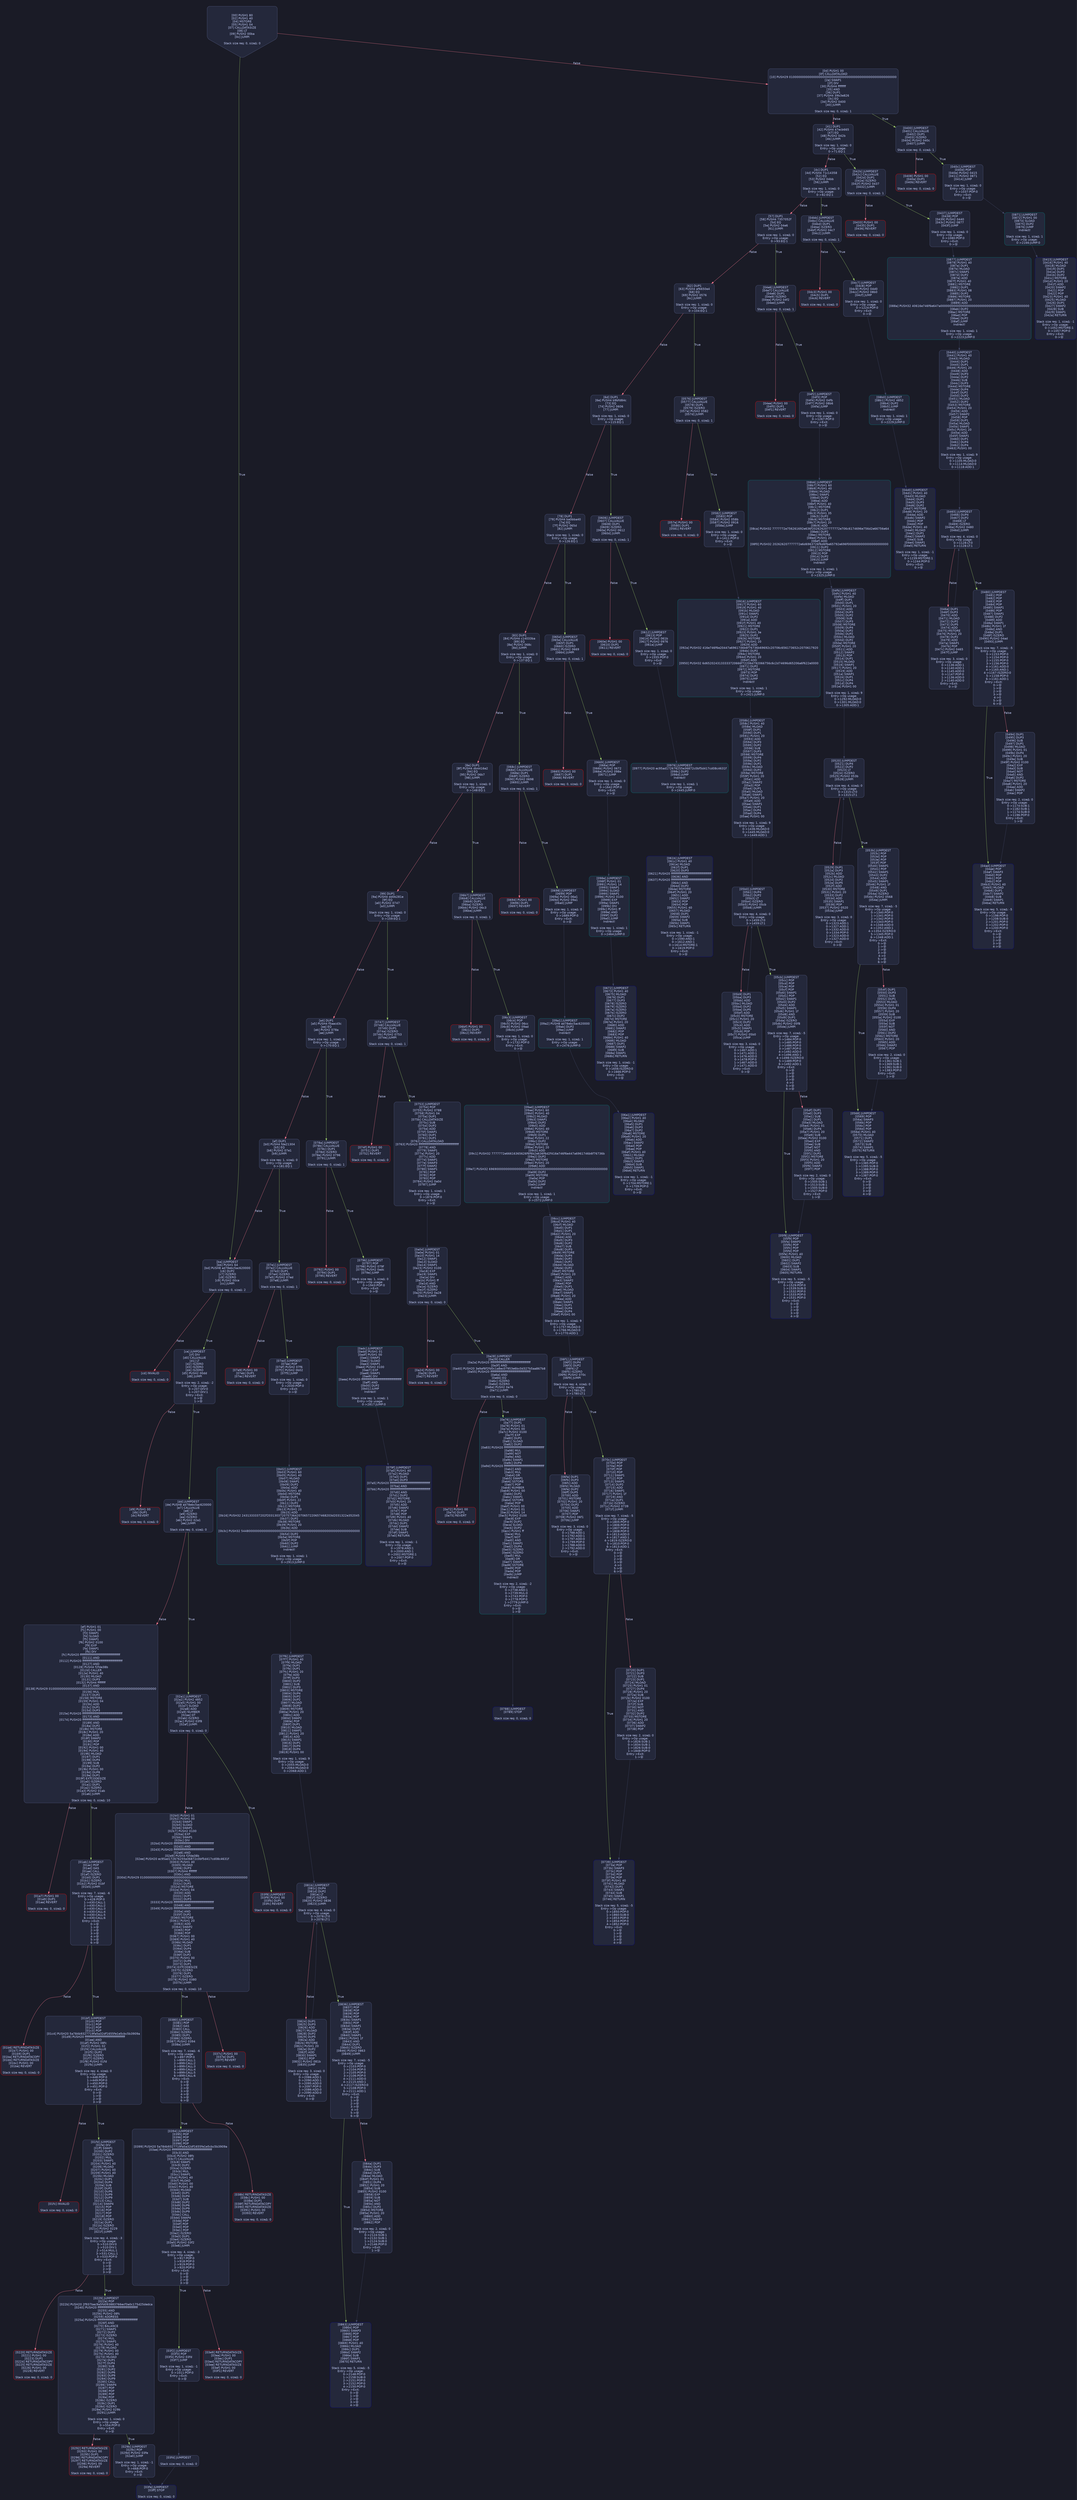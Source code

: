 digraph G {
    node [shape=box, style="filled, rounded", color="#565f89", fontcolor="#c0caf5", fontname="Helvetica", fillcolor="#24283b"];
    edge [color="#414868", fontcolor="#c0caf5", fontname="Helvetica"];
    bgcolor="#1a1b26";
    0 [ label = "[00] PUSH1 80
[02] PUSH1 40
[04] MSTORE
[05] PUSH1 04
[07] CALLDATASIZE
[08] LT
[09] PUSH2 00ba
[0c] JUMPI

Stack size req: 0, sizeΔ: 0
" shape = invhouse]
    1 [ label = "[0d] PUSH1 00
[0f] CALLDATALOAD
[10] PUSH29 0100000000000000000000000000000000000000000000000000000000
[2e] SWAP1
[2f] DIV
[30] PUSH4 ffffffff
[35] AND
[36] DUP1
[37] PUSH4 39b3e826
[3c] EQ
[3d] PUSH2 0400
[40] JUMPI

Stack size req: 0, sizeΔ: 1
"]
    2 [ label = "[41] DUP1
[42] PUSH4 47ecb665
[47] EQ
[48] PUSH2 042b
[4b] JUMPI

Stack size req: 1, sizeΔ: 0
Entry->Op usage:
	0->71:EQ:1
"]
    3 [ label = "[4c] DUP1
[4d] PUSH4 71c14358
[52] EQ
[53] PUSH2 04bb
[56] JUMPI

Stack size req: 1, sizeΔ: 0
Entry->Op usage:
	0->82:EQ:1
"]
    4 [ label = "[57] DUP1
[58] PUSH4 7357052f
[5d] EQ
[5e] PUSH2 04e6
[61] JUMPI

Stack size req: 1, sizeΔ: 0
Entry->Op usage:
	0->93:EQ:1
"]
    5 [ label = "[62] DUP1
[63] PUSH4 af6650e4
[68] EQ
[69] PUSH2 0576
[6c] JUMPI

Stack size req: 1, sizeΔ: 0
Entry->Op usage:
	0->104:EQ:1
"]
    6 [ label = "[6d] DUP1
[6e] PUSH4 b9bfd84c
[73] EQ
[74] PUSH2 0606
[77] JUMPI

Stack size req: 1, sizeΔ: 0
Entry->Op usage:
	0->115:EQ:1
"]
    7 [ label = "[78] DUP1
[79] PUSH4 ba0bba40
[7e] EQ
[7f] PUSH2 065d
[82] JUMPI

Stack size req: 1, sizeΔ: 0
Entry->Op usage:
	0->126:EQ:1
"]
    8 [ label = "[83] DUP1
[84] PUSH4 c14033ba
[89] EQ
[8a] PUSH2 068c
[8d] JUMPI

Stack size req: 1, sizeΔ: 0
Entry->Op usage:
	0->137:EQ:1
"]
    9 [ label = "[8e] DUP1
[8f] PUSH4 db4416e2
[94] EQ
[95] PUSH2 06b7
[98] JUMPI

Stack size req: 1, sizeΔ: 0
Entry->Op usage:
	0->148:EQ:1
"]
    10 [ label = "[99] DUP1
[9a] PUSH4 dd0b281e
[9f] EQ
[a0] PUSH2 0747
[a3] JUMPI

Stack size req: 1, sizeΔ: 0
Entry->Op usage:
	0->159:EQ:1
"]
    11 [ label = "[a4] DUP1
[a5] PUSH4 f5aacd3c
[aa] EQ
[ab] PUSH2 078a
[ae] JUMPI

Stack size req: 1, sizeΔ: 0
Entry->Op usage:
	0->170:EQ:1
"]
    12 [ label = "[af] DUP1
[b0] PUSH4 fde21304
[b5] EQ
[b6] PUSH2 07e1
[b9] JUMPI

Stack size req: 1, sizeΔ: 0
Entry->Op usage:
	0->181:EQ:1
"]
    13 [ label = "[ba] JUMPDEST
[bb] PUSH1 64
[bd] PUSH8 ad78ebc5ac620000
[c6] DUP2
[c7] ISZERO
[c8] ISZERO
[c9] PUSH2 00ce
[cc] JUMPI

Stack size req: 0, sizeΔ: 2
"]
    14 [ label = "[cd] INVALID

Stack size req: 0, sizeΔ: 0
" color = "red"]
    15 [ label = "[ce] JUMPDEST
[cf] DIV
[d0] CALLVALUE
[d1] LT
[d2] ISZERO
[d3] ISZERO
[d4] ISZERO
[d5] PUSH2 00dd
[d8] JUMPI

Stack size req: 2, sizeΔ: -2
Entry->Op usage:
	0->207:DIV:0
	1->207:DIV:1
Entry->Exit:
	0->😵
	1->😵
"]
    16 [ label = "[d9] PUSH1 00
[db] DUP1
[dc] REVERT

Stack size req: 0, sizeΔ: 0
" color = "red"]
    17 [ label = "[dd] JUMPDEST
[de] PUSH8 ad78ebc5ac620000
[e7] CALLVALUE
[e8] LT
[e9] ISZERO
[ea] ISZERO
[eb] PUSH2 02a1
[ee] JUMPI

Stack size req: 0, sizeΔ: 0
"]
    18 [ label = "[ef] PUSH1 01
[f1] PUSH1 00
[f3] SWAP1
[f4] SLOAD
[f5] SWAP1
[f6] PUSH2 0100
[f9] EXP
[fa] SWAP1
[fb] DIV
[fc] PUSH20 ffffffffffffffffffffffffffffffffffffffff
[0111] AND
[0112] PUSH20 ffffffffffffffffffffffffffffffffffffffff
[0127] AND
[0128] PUSH4 f2fde38b
[012d] CALLER
[012e] PUSH1 40
[0130] MLOAD
[0131] DUP3
[0132] PUSH4 ffffffff
[0137] AND
[0138] PUSH29 0100000000000000000000000000000000000000000000000000000000
[0156] MUL
[0157] DUP2
[0158] MSTORE
[0159] PUSH1 04
[015b] ADD
[015c] DUP1
[015d] DUP3
[015e] PUSH20 ffffffffffffffffffffffffffffffffffffffff
[0173] AND
[0174] PUSH20 ffffffffffffffffffffffffffffffffffffffff
[0189] AND
[018a] DUP2
[018b] MSTORE
[018c] PUSH1 20
[018e] ADD
[018f] SWAP2
[0190] POP
[0191] POP
[0192] PUSH1 00
[0194] PUSH1 40
[0196] MLOAD
[0197] DUP1
[0198] DUP4
[0199] SUB
[019a] DUP2
[019b] PUSH1 00
[019d] DUP8
[019e] DUP1
[019f] EXTCODESIZE
[01a0] ISZERO
[01a1] DUP1
[01a2] ISZERO
[01a3] PUSH2 01ab
[01a6] JUMPI

Stack size req: 0, sizeΔ: 10
"]
    19 [ label = "[01a7] PUSH1 00
[01a9] DUP1
[01aa] REVERT

Stack size req: 0, sizeΔ: 0
" color = "red"]
    20 [ label = "[01ab] JUMPDEST
[01ac] POP
[01ad] GAS
[01ae] CALL
[01af] ISZERO
[01b0] DUP1
[01b1] ISZERO
[01b2] PUSH2 01bf
[01b5] JUMPI

Stack size req: 7, sizeΔ: -6
Entry->Op usage:
	0->428:POP:0
	1->430:CALL:1
	2->430:CALL:2
	3->430:CALL:3
	4->430:CALL:4
	5->430:CALL:5
	6->430:CALL:6
Entry->Exit:
	0->😵
	1->😵
	2->😵
	3->😵
	4->😵
	5->😵
	6->😵
"]
    21 [ label = "[01b6] RETURNDATASIZE
[01b7] PUSH1 00
[01b9] DUP1
[01ba] RETURNDATACOPY
[01bb] RETURNDATASIZE
[01bc] PUSH1 00
[01be] REVERT

Stack size req: 0, sizeΔ: 0
" color = "red"]
    22 [ label = "[01bf] JUMPDEST
[01c0] POP
[01c1] POP
[01c2] POP
[01c3] POP
[01c4] PUSH20 5a784b9327719fa5a32df1655fe1e5cbc5b3909a
[01d9] PUSH20 ffffffffffffffffffffffffffffffffffffffff
[01ee] AND
[01ef] PUSH2 08fc
[01f2] PUSH1 02
[01f4] CALLVALUE
[01f5] DUP2
[01f6] ISZERO
[01f7] ISZERO
[01f8] PUSH2 01fd
[01fb] JUMPI

Stack size req: 4, sizeΔ: 0
Entry->Op usage:
	0->448:POP:0
	1->449:POP:0
	2->450:POP:0
	3->451:POP:0
Entry->Exit:
	0->😵
	1->😵
	2->😵
	3->😵
"]
    23 [ label = "[01fc] INVALID

Stack size req: 0, sizeΔ: 0
" color = "red"]
    24 [ label = "[01fd] JUMPDEST
[01fe] DIV
[01ff] SWAP1
[0200] DUP2
[0201] ISZERO
[0202] MUL
[0203] SWAP1
[0204] PUSH1 40
[0206] MLOAD
[0207] PUSH1 00
[0209] PUSH1 40
[020b] MLOAD
[020c] DUP1
[020d] DUP4
[020e] SUB
[020f] DUP2
[0210] DUP6
[0211] DUP9
[0212] DUP9
[0213] CALL
[0214] SWAP4
[0215] POP
[0216] POP
[0217] POP
[0218] POP
[0219] ISZERO
[021a] DUP1
[021b] ISZERO
[021c] PUSH2 0229
[021f] JUMPI

Stack size req: 4, sizeΔ: -3
Entry->Op usage:
	0->510:DIV:0
	1->510:DIV:1
	2->514:MUL:1
	3->531:CALL:1
	3->533:POP:0
Entry->Exit:
	0->😵
	1->😵
	2->😵
	3->😵
"]
    25 [ label = "[0220] RETURNDATASIZE
[0221] PUSH1 00
[0223] DUP1
[0224] RETURNDATACOPY
[0225] RETURNDATASIZE
[0226] PUSH1 00
[0228] REVERT

Stack size req: 0, sizeΔ: 0
" color = "red"]
    26 [ label = "[0229] JUMPDEST
[022a] POP
[022b] PUSH20 2f937bec9a5fd093883766ecf3a0c175d25dedca
[0240] PUSH20 ffffffffffffffffffffffffffffffffffffffff
[0255] AND
[0256] PUSH2 08fc
[0259] ADDRESS
[025a] PUSH20 ffffffffffffffffffffffffffffffffffffffff
[026f] AND
[0270] BALANCE
[0271] SWAP1
[0272] DUP2
[0273] ISZERO
[0274] MUL
[0275] SWAP1
[0276] PUSH1 40
[0278] MLOAD
[0279] PUSH1 00
[027b] PUSH1 40
[027d] MLOAD
[027e] DUP1
[027f] DUP4
[0280] SUB
[0281] DUP2
[0282] DUP6
[0283] DUP9
[0284] DUP9
[0285] CALL
[0286] SWAP4
[0287] POP
[0288] POP
[0289] POP
[028a] POP
[028b] ISZERO
[028c] DUP1
[028d] ISZERO
[028e] PUSH2 029b
[0291] JUMPI

Stack size req: 1, sizeΔ: 0
Entry->Op usage:
	0->554:POP:0
Entry->Exit:
	0->😵
"]
    27 [ label = "[0292] RETURNDATASIZE
[0293] PUSH1 00
[0295] DUP1
[0296] RETURNDATACOPY
[0297] RETURNDATASIZE
[0298] PUSH1 00
[029a] REVERT

Stack size req: 0, sizeΔ: 0
" color = "red"]
    28 [ label = "[029b] JUMPDEST
[029c] POP
[029d] PUSH2 03fe
[02a0] JUMP

Stack size req: 1, sizeΔ: -1
Entry->Op usage:
	0->668:POP:0
Entry->Exit:
	0->😵
"]
    29 [ label = "[02a1] JUMPDEST
[02a2] PUSH2 4852
[02a5] PUSH1 00
[02a7] SLOAD
[02a8] ADD
[02a9] NUMBER
[02aa] GT
[02ab] ISZERO
[02ac] PUSH2 03f8
[02af] JUMPI

Stack size req: 0, sizeΔ: 0
"]
    30 [ label = "[02b0] PUSH1 01
[02b2] PUSH1 00
[02b4] SWAP1
[02b5] SLOAD
[02b6] SWAP1
[02b7] PUSH2 0100
[02ba] EXP
[02bb] SWAP1
[02bc] DIV
[02bd] PUSH20 ffffffffffffffffffffffffffffffffffffffff
[02d2] AND
[02d3] PUSH20 ffffffffffffffffffffffffffffffffffffffff
[02e8] AND
[02e9] PUSH4 f2fde38b
[02ee] PUSH20 ec95ad172676255e36872c0bf5d417cd08c4631f
[0303] PUSH1 40
[0305] MLOAD
[0306] DUP3
[0307] PUSH4 ffffffff
[030c] AND
[030d] PUSH29 0100000000000000000000000000000000000000000000000000000000
[032b] MUL
[032c] DUP2
[032d] MSTORE
[032e] PUSH1 04
[0330] ADD
[0331] DUP1
[0332] DUP3
[0333] PUSH20 ffffffffffffffffffffffffffffffffffffffff
[0348] AND
[0349] PUSH20 ffffffffffffffffffffffffffffffffffffffff
[035e] AND
[035f] DUP2
[0360] MSTORE
[0361] PUSH1 20
[0363] ADD
[0364] SWAP2
[0365] POP
[0366] POP
[0367] PUSH1 00
[0369] PUSH1 40
[036b] MLOAD
[036c] DUP1
[036d] DUP4
[036e] SUB
[036f] DUP2
[0370] PUSH1 00
[0372] DUP8
[0373] DUP1
[0374] EXTCODESIZE
[0375] ISZERO
[0376] DUP1
[0377] ISZERO
[0378] PUSH2 0380
[037b] JUMPI

Stack size req: 0, sizeΔ: 10
"]
    31 [ label = "[037c] PUSH1 00
[037e] DUP1
[037f] REVERT

Stack size req: 0, sizeΔ: 0
" color = "red"]
    32 [ label = "[0380] JUMPDEST
[0381] POP
[0382] GAS
[0383] CALL
[0384] ISZERO
[0385] DUP1
[0386] ISZERO
[0387] PUSH2 0394
[038a] JUMPI

Stack size req: 7, sizeΔ: -6
Entry->Op usage:
	0->897:POP:0
	1->899:CALL:1
	2->899:CALL:2
	3->899:CALL:3
	4->899:CALL:4
	5->899:CALL:5
	6->899:CALL:6
Entry->Exit:
	0->😵
	1->😵
	2->😵
	3->😵
	4->😵
	5->😵
	6->😵
"]
    33 [ label = "[038b] RETURNDATASIZE
[038c] PUSH1 00
[038e] DUP1
[038f] RETURNDATACOPY
[0390] RETURNDATASIZE
[0391] PUSH1 00
[0393] REVERT

Stack size req: 0, sizeΔ: 0
" color = "red"]
    34 [ label = "[0394] JUMPDEST
[0395] POP
[0396] POP
[0397] POP
[0398] POP
[0399] PUSH20 5a784b9327719fa5a32df1655fe1e5cbc5b3909a
[03ae] PUSH20 ffffffffffffffffffffffffffffffffffffffff
[03c3] AND
[03c4] PUSH2 08fc
[03c7] CALLVALUE
[03c8] SWAP1
[03c9] DUP2
[03ca] ISZERO
[03cb] MUL
[03cc] SWAP1
[03cd] PUSH1 40
[03cf] MLOAD
[03d0] PUSH1 00
[03d2] PUSH1 40
[03d4] MLOAD
[03d5] DUP1
[03d6] DUP4
[03d7] SUB
[03d8] DUP2
[03d9] DUP6
[03da] DUP9
[03db] DUP9
[03dc] CALL
[03dd] SWAP4
[03de] POP
[03df] POP
[03e0] POP
[03e1] POP
[03e2] ISZERO
[03e3] DUP1
[03e4] ISZERO
[03e5] PUSH2 03f2
[03e8] JUMPI

Stack size req: 4, sizeΔ: -3
Entry->Op usage:
	0->917:POP:0
	1->918:POP:0
	2->919:POP:0
	3->920:POP:0
Entry->Exit:
	0->😵
	1->😵
	2->😵
	3->😵
"]
    35 [ label = "[03e9] RETURNDATASIZE
[03ea] PUSH1 00
[03ec] DUP1
[03ed] RETURNDATACOPY
[03ee] RETURNDATASIZE
[03ef] PUSH1 00
[03f1] REVERT

Stack size req: 0, sizeΔ: 0
" color = "red"]
    36 [ label = "[03f2] JUMPDEST
[03f3] POP
[03f4] PUSH2 03fd
[03f7] JUMP

Stack size req: 1, sizeΔ: -1
Entry->Op usage:
	0->1011:POP:0
Entry->Exit:
	0->😵
"]
    37 [ label = "[03f8] JUMPDEST
[03f9] PUSH1 00
[03fb] DUP1
[03fc] REVERT

Stack size req: 0, sizeΔ: 0
" color = "red"]
    38 [ label = "[03fd] JUMPDEST

Stack size req: 0, sizeΔ: 0
"]
    39 [ label = "[03fe] JUMPDEST
[03ff] STOP

Stack size req: 0, sizeΔ: 0
" color = "darkblue"]
    40 [ label = "[0400] JUMPDEST
[0401] CALLVALUE
[0402] DUP1
[0403] ISZERO
[0404] PUSH2 040c
[0407] JUMPI

Stack size req: 0, sizeΔ: 1
"]
    41 [ label = "[0408] PUSH1 00
[040a] DUP1
[040b] REVERT

Stack size req: 0, sizeΔ: 0
" color = "red"]
    42 [ label = "[040c] JUMPDEST
[040d] POP
[040e] PUSH2 0415
[0411] PUSH2 0871
[0414] JUMP

Stack size req: 1, sizeΔ: 0
Entry->Op usage:
	0->1037:POP:0
Entry->Exit:
	0->😵
"]
    43 [ label = "[0415] JUMPDEST
[0416] PUSH1 40
[0418] MLOAD
[0419] DUP1
[041a] DUP3
[041b] DUP2
[041c] MSTORE
[041d] PUSH1 20
[041f] ADD
[0420] SWAP2
[0421] POP
[0422] POP
[0423] PUSH1 40
[0425] MLOAD
[0426] DUP1
[0427] SWAP2
[0428] SUB
[0429] SWAP1
[042a] RETURN

Stack size req: 1, sizeΔ: -1
Entry->Op usage:
	0->1052:MSTORE:1
	0->1057:POP:0
Entry->Exit:
	0->😵
" color = "darkblue"]
    44 [ label = "[042b] JUMPDEST
[042c] CALLVALUE
[042d] DUP1
[042e] ISZERO
[042f] PUSH2 0437
[0432] JUMPI

Stack size req: 0, sizeΔ: 1
"]
    45 [ label = "[0433] PUSH1 00
[0435] DUP1
[0436] REVERT

Stack size req: 0, sizeΔ: 0
" color = "red"]
    46 [ label = "[0437] JUMPDEST
[0438] POP
[0439] PUSH2 0440
[043c] PUSH2 0877
[043f] JUMP

Stack size req: 1, sizeΔ: 0
Entry->Op usage:
	0->1080:POP:0
Entry->Exit:
	0->😵
"]
    47 [ label = "[0440] JUMPDEST
[0441] PUSH1 40
[0443] MLOAD
[0444] DUP1
[0445] DUP1
[0446] PUSH1 20
[0448] ADD
[0449] DUP3
[044a] DUP2
[044b] SUB
[044c] DUP3
[044d] MSTORE
[044e] DUP4
[044f] DUP2
[0450] DUP2
[0451] MLOAD
[0452] DUP2
[0453] MSTORE
[0454] PUSH1 20
[0456] ADD
[0457] SWAP2
[0458] POP
[0459] DUP1
[045a] MLOAD
[045b] SWAP1
[045c] PUSH1 20
[045e] ADD
[045f] SWAP1
[0460] DUP1
[0461] DUP4
[0462] DUP4
[0463] PUSH1 00

Stack size req: 1, sizeΔ: 9
Entry->Op usage:
	0->1105:MLOAD:0
	0->1114:MLOAD:0
	0->1118:ADD:1
"]
    48 [ label = "[0465] JUMPDEST
[0466] DUP4
[0467] DUP2
[0468] LT
[0469] ISZERO
[046a] PUSH2 0480
[046d] JUMPI

Stack size req: 4, sizeΔ: 0
Entry->Op usage:
	0->1128:LT:0
	3->1128:LT:1
"]
    49 [ label = "[046e] DUP1
[046f] DUP3
[0470] ADD
[0471] MLOAD
[0472] DUP2
[0473] DUP5
[0474] ADD
[0475] MSTORE
[0476] PUSH1 20
[0478] DUP2
[0479] ADD
[047a] SWAP1
[047b] POP
[047c] PUSH2 0465
[047f] JUMP

Stack size req: 3, sizeΔ: 0
Entry->Op usage:
	0->1136:ADD:1
	0->1140:ADD:1
	0->1145:ADD:0
	0->1147:POP:0
	1->1136:ADD:0
	2->1140:ADD:0
Entry->Exit:
	0->😵
"]
    50 [ label = "[0480] JUMPDEST
[0481] POP
[0482] POP
[0483] POP
[0484] POP
[0485] SWAP1
[0486] POP
[0487] SWAP1
[0488] DUP2
[0489] ADD
[048a] SWAP1
[048b] PUSH1 1f
[048d] AND
[048e] DUP1
[048f] ISZERO
[0490] PUSH2 04ad
[0493] JUMPI

Stack size req: 7, sizeΔ: -5
Entry->Op usage:
	0->1153:POP:0
	1->1154:POP:0
	2->1155:POP:0
	3->1156:POP:0
	4->1161:ADD:0
	4->1165:AND:1
	4->1167:ISZERO:0
	5->1158:POP:0
	6->1161:ADD:1
Entry->Exit:
	0->😵
	1->😵
	2->😵
	3->😵
	4->0
	5->😵
	6->😵
"]
    51 [ label = "[0494] DUP1
[0495] DUP3
[0496] SUB
[0497] DUP1
[0498] MLOAD
[0499] PUSH1 01
[049b] DUP4
[049c] PUSH1 20
[049e] SUB
[049f] PUSH2 0100
[04a2] EXP
[04a3] SUB
[04a4] NOT
[04a5] AND
[04a6] DUP2
[04a7] MSTORE
[04a8] PUSH1 20
[04aa] ADD
[04ab] SWAP2
[04ac] POP

Stack size req: 2, sizeΔ: 0
Entry->Op usage:
	0->1174:SUB:1
	0->1182:SUB:1
	1->1174:SUB:0
	1->1196:POP:0
Entry->Exit:
	1->😵
"]
    52 [ label = "[04ad] JUMPDEST
[04ae] POP
[04af] SWAP3
[04b0] POP
[04b1] POP
[04b2] POP
[04b3] PUSH1 40
[04b5] MLOAD
[04b6] DUP1
[04b7] SWAP2
[04b8] SUB
[04b9] SWAP1
[04ba] RETURN

Stack size req: 5, sizeΔ: -5
Entry->Op usage:
	0->1198:POP:0
	1->1208:SUB:0
	2->1201:POP:0
	3->1202:POP:0
	4->1200:POP:0
Entry->Exit:
	0->😵
	1->😵
	2->😵
	3->😵
	4->😵
" color = "darkblue"]
    53 [ label = "[04bb] JUMPDEST
[04bc] CALLVALUE
[04bd] DUP1
[04be] ISZERO
[04bf] PUSH2 04c7
[04c2] JUMPI

Stack size req: 0, sizeΔ: 1
"]
    54 [ label = "[04c3] PUSH1 00
[04c5] DUP1
[04c6] REVERT

Stack size req: 0, sizeΔ: 0
" color = "red"]
    55 [ label = "[04c7] JUMPDEST
[04c8] POP
[04c9] PUSH2 04d0
[04cc] PUSH2 08b0
[04cf] JUMP

Stack size req: 1, sizeΔ: 0
Entry->Op usage:
	0->1224:POP:0
Entry->Exit:
	0->😵
"]
    56 [ label = "[04d0] JUMPDEST
[04d1] PUSH1 40
[04d3] MLOAD
[04d4] DUP1
[04d5] DUP3
[04d6] DUP2
[04d7] MSTORE
[04d8] PUSH1 20
[04da] ADD
[04db] SWAP2
[04dc] POP
[04dd] POP
[04de] PUSH1 40
[04e0] MLOAD
[04e1] DUP1
[04e2] SWAP2
[04e3] SUB
[04e4] SWAP1
[04e5] RETURN

Stack size req: 1, sizeΔ: -1
Entry->Op usage:
	0->1239:MSTORE:1
	0->1244:POP:0
Entry->Exit:
	0->😵
" color = "darkblue"]
    57 [ label = "[04e6] JUMPDEST
[04e7] CALLVALUE
[04e8] DUP1
[04e9] ISZERO
[04ea] PUSH2 04f2
[04ed] JUMPI

Stack size req: 0, sizeΔ: 1
"]
    58 [ label = "[04ee] PUSH1 00
[04f0] DUP1
[04f1] REVERT

Stack size req: 0, sizeΔ: 0
" color = "red"]
    59 [ label = "[04f2] JUMPDEST
[04f3] POP
[04f4] PUSH2 04fb
[04f7] PUSH2 08b6
[04fa] JUMP

Stack size req: 1, sizeΔ: 0
Entry->Op usage:
	0->1267:POP:0
Entry->Exit:
	0->😵
"]
    60 [ label = "[04fb] JUMPDEST
[04fc] PUSH1 40
[04fe] MLOAD
[04ff] DUP1
[0500] DUP1
[0501] PUSH1 20
[0503] ADD
[0504] DUP3
[0505] DUP2
[0506] SUB
[0507] DUP3
[0508] MSTORE
[0509] DUP4
[050a] DUP2
[050b] DUP2
[050c] MLOAD
[050d] DUP2
[050e] MSTORE
[050f] PUSH1 20
[0511] ADD
[0512] SWAP2
[0513] POP
[0514] DUP1
[0515] MLOAD
[0516] SWAP1
[0517] PUSH1 20
[0519] ADD
[051a] SWAP1
[051b] DUP1
[051c] DUP4
[051d] DUP4
[051e] PUSH1 00

Stack size req: 1, sizeΔ: 9
Entry->Op usage:
	0->1292:MLOAD:0
	0->1301:MLOAD:0
	0->1305:ADD:1
"]
    61 [ label = "[0520] JUMPDEST
[0521] DUP4
[0522] DUP2
[0523] LT
[0524] ISZERO
[0525] PUSH2 053b
[0528] JUMPI

Stack size req: 4, sizeΔ: 0
Entry->Op usage:
	0->1315:LT:0
	3->1315:LT:1
"]
    62 [ label = "[0529] DUP1
[052a] DUP3
[052b] ADD
[052c] MLOAD
[052d] DUP2
[052e] DUP5
[052f] ADD
[0530] MSTORE
[0531] PUSH1 20
[0533] DUP2
[0534] ADD
[0535] SWAP1
[0536] POP
[0537] PUSH2 0520
[053a] JUMP

Stack size req: 3, sizeΔ: 0
Entry->Op usage:
	0->1323:ADD:1
	0->1327:ADD:1
	0->1332:ADD:0
	0->1334:POP:0
	1->1323:ADD:0
	2->1327:ADD:0
Entry->Exit:
	0->😵
"]
    63 [ label = "[053b] JUMPDEST
[053c] POP
[053d] POP
[053e] POP
[053f] POP
[0540] SWAP1
[0541] POP
[0542] SWAP1
[0543] DUP2
[0544] ADD
[0545] SWAP1
[0546] PUSH1 1f
[0548] AND
[0549] DUP1
[054a] ISZERO
[054b] PUSH2 0568
[054e] JUMPI

Stack size req: 7, sizeΔ: -5
Entry->Op usage:
	0->1340:POP:0
	1->1341:POP:0
	2->1342:POP:0
	3->1343:POP:0
	4->1348:ADD:0
	4->1352:AND:1
	4->1354:ISZERO:0
	5->1345:POP:0
	6->1348:ADD:1
Entry->Exit:
	0->😵
	1->😵
	2->😵
	3->😵
	4->0
	5->😵
	6->😵
"]
    64 [ label = "[054f] DUP1
[0550] DUP3
[0551] SUB
[0552] DUP1
[0553] MLOAD
[0554] PUSH1 01
[0556] DUP4
[0557] PUSH1 20
[0559] SUB
[055a] PUSH2 0100
[055d] EXP
[055e] SUB
[055f] NOT
[0560] AND
[0561] DUP2
[0562] MSTORE
[0563] PUSH1 20
[0565] ADD
[0566] SWAP2
[0567] POP

Stack size req: 2, sizeΔ: 0
Entry->Op usage:
	0->1361:SUB:1
	0->1369:SUB:1
	1->1361:SUB:0
	1->1383:POP:0
Entry->Exit:
	1->😵
"]
    65 [ label = "[0568] JUMPDEST
[0569] POP
[056a] SWAP3
[056b] POP
[056c] POP
[056d] POP
[056e] PUSH1 40
[0570] MLOAD
[0571] DUP1
[0572] SWAP2
[0573] SUB
[0574] SWAP1
[0575] RETURN

Stack size req: 5, sizeΔ: -5
Entry->Op usage:
	0->1385:POP:0
	1->1395:SUB:0
	2->1388:POP:0
	3->1389:POP:0
	4->1387:POP:0
Entry->Exit:
	0->😵
	1->😵
	2->😵
	3->😵
	4->😵
" color = "darkblue"]
    66 [ label = "[0576] JUMPDEST
[0577] CALLVALUE
[0578] DUP1
[0579] ISZERO
[057a] PUSH2 0582
[057d] JUMPI

Stack size req: 0, sizeΔ: 1
"]
    67 [ label = "[057e] PUSH1 00
[0580] DUP1
[0581] REVERT

Stack size req: 0, sizeΔ: 0
" color = "red"]
    68 [ label = "[0582] JUMPDEST
[0583] POP
[0584] PUSH2 058b
[0587] PUSH2 0916
[058a] JUMP

Stack size req: 1, sizeΔ: 0
Entry->Op usage:
	0->1411:POP:0
Entry->Exit:
	0->😵
"]
    69 [ label = "[058b] JUMPDEST
[058c] PUSH1 40
[058e] MLOAD
[058f] DUP1
[0590] DUP1
[0591] PUSH1 20
[0593] ADD
[0594] DUP3
[0595] DUP2
[0596] SUB
[0597] DUP3
[0598] MSTORE
[0599] DUP4
[059a] DUP2
[059b] DUP2
[059c] MLOAD
[059d] DUP2
[059e] MSTORE
[059f] PUSH1 20
[05a1] ADD
[05a2] SWAP2
[05a3] POP
[05a4] DUP1
[05a5] MLOAD
[05a6] SWAP1
[05a7] PUSH1 20
[05a9] ADD
[05aa] SWAP1
[05ab] DUP1
[05ac] DUP4
[05ad] DUP4
[05ae] PUSH1 00

Stack size req: 1, sizeΔ: 9
Entry->Op usage:
	0->1436:MLOAD:0
	0->1445:MLOAD:0
	0->1449:ADD:1
"]
    70 [ label = "[05b0] JUMPDEST
[05b1] DUP4
[05b2] DUP2
[05b3] LT
[05b4] ISZERO
[05b5] PUSH2 05cb
[05b8] JUMPI

Stack size req: 4, sizeΔ: 0
Entry->Op usage:
	0->1459:LT:0
	3->1459:LT:1
"]
    71 [ label = "[05b9] DUP1
[05ba] DUP3
[05bb] ADD
[05bc] MLOAD
[05bd] DUP2
[05be] DUP5
[05bf] ADD
[05c0] MSTORE
[05c1] PUSH1 20
[05c3] DUP2
[05c4] ADD
[05c5] SWAP1
[05c6] POP
[05c7] PUSH2 05b0
[05ca] JUMP

Stack size req: 3, sizeΔ: 0
Entry->Op usage:
	0->1467:ADD:1
	0->1471:ADD:1
	0->1476:ADD:0
	0->1478:POP:0
	1->1467:ADD:0
	2->1471:ADD:0
Entry->Exit:
	0->😵
"]
    72 [ label = "[05cb] JUMPDEST
[05cc] POP
[05cd] POP
[05ce] POP
[05cf] POP
[05d0] SWAP1
[05d1] POP
[05d2] SWAP1
[05d3] DUP2
[05d4] ADD
[05d5] SWAP1
[05d6] PUSH1 1f
[05d8] AND
[05d9] DUP1
[05da] ISZERO
[05db] PUSH2 05f8
[05de] JUMPI

Stack size req: 7, sizeΔ: -5
Entry->Op usage:
	0->1484:POP:0
	1->1485:POP:0
	2->1486:POP:0
	3->1487:POP:0
	4->1492:ADD:0
	4->1496:AND:1
	4->1498:ISZERO:0
	5->1489:POP:0
	6->1492:ADD:1
Entry->Exit:
	0->😵
	1->😵
	2->😵
	3->😵
	4->0
	5->😵
	6->😵
"]
    73 [ label = "[05df] DUP1
[05e0] DUP3
[05e1] SUB
[05e2] DUP1
[05e3] MLOAD
[05e4] PUSH1 01
[05e6] DUP4
[05e7] PUSH1 20
[05e9] SUB
[05ea] PUSH2 0100
[05ed] EXP
[05ee] SUB
[05ef] NOT
[05f0] AND
[05f1] DUP2
[05f2] MSTORE
[05f3] PUSH1 20
[05f5] ADD
[05f6] SWAP2
[05f7] POP

Stack size req: 2, sizeΔ: 0
Entry->Op usage:
	0->1505:SUB:1
	0->1513:SUB:1
	1->1505:SUB:0
	1->1527:POP:0
Entry->Exit:
	1->😵
"]
    74 [ label = "[05f8] JUMPDEST
[05f9] POP
[05fa] SWAP3
[05fb] POP
[05fc] POP
[05fd] POP
[05fe] PUSH1 40
[0600] MLOAD
[0601] DUP1
[0602] SWAP2
[0603] SUB
[0604] SWAP1
[0605] RETURN

Stack size req: 5, sizeΔ: -5
Entry->Op usage:
	0->1529:POP:0
	1->1539:SUB:0
	2->1532:POP:0
	3->1533:POP:0
	4->1531:POP:0
Entry->Exit:
	0->😵
	1->😵
	2->😵
	3->😵
	4->😵
" color = "darkblue"]
    75 [ label = "[0606] JUMPDEST
[0607] CALLVALUE
[0608] DUP1
[0609] ISZERO
[060a] PUSH2 0612
[060d] JUMPI

Stack size req: 0, sizeΔ: 1
"]
    76 [ label = "[060e] PUSH1 00
[0610] DUP1
[0611] REVERT

Stack size req: 0, sizeΔ: 0
" color = "red"]
    77 [ label = "[0612] JUMPDEST
[0613] POP
[0614] PUSH2 061b
[0617] PUSH2 0976
[061a] JUMP

Stack size req: 1, sizeΔ: 0
Entry->Op usage:
	0->1555:POP:0
Entry->Exit:
	0->😵
"]
    78 [ label = "[061b] JUMPDEST
[061c] PUSH1 40
[061e] MLOAD
[061f] DUP1
[0620] DUP3
[0621] PUSH20 ffffffffffffffffffffffffffffffffffffffff
[0636] AND
[0637] PUSH20 ffffffffffffffffffffffffffffffffffffffff
[064c] AND
[064d] DUP2
[064e] MSTORE
[064f] PUSH1 20
[0651] ADD
[0652] SWAP2
[0653] POP
[0654] POP
[0655] PUSH1 40
[0657] MLOAD
[0658] DUP1
[0659] SWAP2
[065a] SUB
[065b] SWAP1
[065c] RETURN

Stack size req: 1, sizeΔ: -1
Entry->Op usage:
	0->1590:AND:1
	0->1612:AND:1
	0->1614:MSTORE:1
	0->1619:POP:0
Entry->Exit:
	0->😵
" color = "darkblue"]
    79 [ label = "[065d] JUMPDEST
[065e] CALLVALUE
[065f] DUP1
[0660] ISZERO
[0661] PUSH2 0669
[0664] JUMPI

Stack size req: 0, sizeΔ: 1
"]
    80 [ label = "[0665] PUSH1 00
[0667] DUP1
[0668] REVERT

Stack size req: 0, sizeΔ: 0
" color = "red"]
    81 [ label = "[0669] JUMPDEST
[066a] POP
[066b] PUSH2 0672
[066e] PUSH2 098e
[0671] JUMP

Stack size req: 1, sizeΔ: 0
Entry->Op usage:
	0->1642:POP:0
Entry->Exit:
	0->😵
"]
    82 [ label = "[0672] JUMPDEST
[0673] PUSH1 40
[0675] MLOAD
[0676] DUP1
[0677] DUP3
[0678] ISZERO
[0679] ISZERO
[067a] ISZERO
[067b] ISZERO
[067c] DUP2
[067d] MSTORE
[067e] PUSH1 20
[0680] ADD
[0681] SWAP2
[0682] POP
[0683] POP
[0684] PUSH1 40
[0686] MLOAD
[0687] DUP1
[0688] SWAP2
[0689] SUB
[068a] SWAP1
[068b] RETURN

Stack size req: 1, sizeΔ: -1
Entry->Op usage:
	0->1656:ISZERO:0
	0->1666:POP:0
Entry->Exit:
	0->😵
" color = "darkblue"]
    83 [ label = "[068c] JUMPDEST
[068d] CALLVALUE
[068e] DUP1
[068f] ISZERO
[0690] PUSH2 0698
[0693] JUMPI

Stack size req: 0, sizeΔ: 1
"]
    84 [ label = "[0694] PUSH1 00
[0696] DUP1
[0697] REVERT

Stack size req: 0, sizeΔ: 0
" color = "red"]
    85 [ label = "[0698] JUMPDEST
[0699] POP
[069a] PUSH2 06a1
[069d] PUSH2 09a1
[06a0] JUMP

Stack size req: 1, sizeΔ: 0
Entry->Op usage:
	0->1689:POP:0
Entry->Exit:
	0->😵
"]
    86 [ label = "[06a1] JUMPDEST
[06a2] PUSH1 40
[06a4] MLOAD
[06a5] DUP1
[06a6] DUP3
[06a7] DUP2
[06a8] MSTORE
[06a9] PUSH1 20
[06ab] ADD
[06ac] SWAP2
[06ad] POP
[06ae] POP
[06af] PUSH1 40
[06b1] MLOAD
[06b2] DUP1
[06b3] SWAP2
[06b4] SUB
[06b5] SWAP1
[06b6] RETURN

Stack size req: 1, sizeΔ: -1
Entry->Op usage:
	0->1704:MSTORE:1
	0->1709:POP:0
Entry->Exit:
	0->😵
" color = "darkblue"]
    87 [ label = "[06b7] JUMPDEST
[06b8] CALLVALUE
[06b9] DUP1
[06ba] ISZERO
[06bb] PUSH2 06c3
[06be] JUMPI

Stack size req: 0, sizeΔ: 1
"]
    88 [ label = "[06bf] PUSH1 00
[06c1] DUP1
[06c2] REVERT

Stack size req: 0, sizeΔ: 0
" color = "red"]
    89 [ label = "[06c3] JUMPDEST
[06c4] POP
[06c5] PUSH2 06cc
[06c8] PUSH2 09ad
[06cb] JUMP

Stack size req: 1, sizeΔ: 0
Entry->Op usage:
	0->1732:POP:0
Entry->Exit:
	0->😵
"]
    90 [ label = "[06cc] JUMPDEST
[06cd] PUSH1 40
[06cf] MLOAD
[06d0] DUP1
[06d1] DUP1
[06d2] PUSH1 20
[06d4] ADD
[06d5] DUP3
[06d6] DUP2
[06d7] SUB
[06d8] DUP3
[06d9] MSTORE
[06da] DUP4
[06db] DUP2
[06dc] DUP2
[06dd] MLOAD
[06de] DUP2
[06df] MSTORE
[06e0] PUSH1 20
[06e2] ADD
[06e3] SWAP2
[06e4] POP
[06e5] DUP1
[06e6] MLOAD
[06e7] SWAP1
[06e8] PUSH1 20
[06ea] ADD
[06eb] SWAP1
[06ec] DUP1
[06ed] DUP4
[06ee] DUP4
[06ef] PUSH1 00

Stack size req: 1, sizeΔ: 9
Entry->Op usage:
	0->1757:MLOAD:0
	0->1766:MLOAD:0
	0->1770:ADD:1
"]
    91 [ label = "[06f1] JUMPDEST
[06f2] DUP4
[06f3] DUP2
[06f4] LT
[06f5] ISZERO
[06f6] PUSH2 070c
[06f9] JUMPI

Stack size req: 4, sizeΔ: 0
Entry->Op usage:
	0->1780:LT:0
	3->1780:LT:1
"]
    92 [ label = "[06fa] DUP1
[06fb] DUP3
[06fc] ADD
[06fd] MLOAD
[06fe] DUP2
[06ff] DUP5
[0700] ADD
[0701] MSTORE
[0702] PUSH1 20
[0704] DUP2
[0705] ADD
[0706] SWAP1
[0707] POP
[0708] PUSH2 06f1
[070b] JUMP

Stack size req: 3, sizeΔ: 0
Entry->Op usage:
	0->1788:ADD:1
	0->1792:ADD:1
	0->1797:ADD:0
	0->1799:POP:0
	1->1788:ADD:0
	2->1792:ADD:0
Entry->Exit:
	0->😵
"]
    93 [ label = "[070c] JUMPDEST
[070d] POP
[070e] POP
[070f] POP
[0710] POP
[0711] SWAP1
[0712] POP
[0713] SWAP1
[0714] DUP2
[0715] ADD
[0716] SWAP1
[0717] PUSH1 1f
[0719] AND
[071a] DUP1
[071b] ISZERO
[071c] PUSH2 0739
[071f] JUMPI

Stack size req: 7, sizeΔ: -5
Entry->Op usage:
	0->1805:POP:0
	1->1806:POP:0
	2->1807:POP:0
	3->1808:POP:0
	4->1813:ADD:0
	4->1817:AND:1
	4->1819:ISZERO:0
	5->1810:POP:0
	6->1813:ADD:1
Entry->Exit:
	0->😵
	1->😵
	2->😵
	3->😵
	4->0
	5->😵
	6->😵
"]
    94 [ label = "[0720] DUP1
[0721] DUP3
[0722] SUB
[0723] DUP1
[0724] MLOAD
[0725] PUSH1 01
[0727] DUP4
[0728] PUSH1 20
[072a] SUB
[072b] PUSH2 0100
[072e] EXP
[072f] SUB
[0730] NOT
[0731] AND
[0732] DUP2
[0733] MSTORE
[0734] PUSH1 20
[0736] ADD
[0737] SWAP2
[0738] POP

Stack size req: 2, sizeΔ: 0
Entry->Op usage:
	0->1826:SUB:1
	0->1834:SUB:1
	1->1826:SUB:0
	1->1848:POP:0
Entry->Exit:
	1->😵
"]
    95 [ label = "[0739] JUMPDEST
[073a] POP
[073b] SWAP3
[073c] POP
[073d] POP
[073e] POP
[073f] PUSH1 40
[0741] MLOAD
[0742] DUP1
[0743] SWAP2
[0744] SUB
[0745] SWAP1
[0746] RETURN

Stack size req: 5, sizeΔ: -5
Entry->Op usage:
	0->1850:POP:0
	1->1860:SUB:0
	2->1853:POP:0
	3->1854:POP:0
	4->1852:POP:0
Entry->Exit:
	0->😵
	1->😵
	2->😵
	3->😵
	4->😵
" color = "darkblue"]
    96 [ label = "[0747] JUMPDEST
[0748] CALLVALUE
[0749] DUP1
[074a] ISZERO
[074b] PUSH2 0753
[074e] JUMPI

Stack size req: 0, sizeΔ: 1
"]
    97 [ label = "[074f] PUSH1 00
[0751] DUP1
[0752] REVERT

Stack size req: 0, sizeΔ: 0
" color = "red"]
    98 [ label = "[0753] JUMPDEST
[0754] POP
[0755] PUSH2 0788
[0758] PUSH1 04
[075a] DUP1
[075b] CALLDATASIZE
[075c] SUB
[075d] DUP2
[075e] ADD
[075f] SWAP1
[0760] DUP1
[0761] DUP1
[0762] CALLDATALOAD
[0763] PUSH20 ffffffffffffffffffffffffffffffffffffffff
[0778] AND
[0779] SWAP1
[077a] PUSH1 20
[077c] ADD
[077d] SWAP1
[077e] SWAP3
[077f] SWAP2
[0780] SWAP1
[0781] POP
[0782] POP
[0783] POP
[0784] PUSH2 0a0d
[0787] JUMP

Stack size req: 1, sizeΔ: 1
Entry->Op usage:
	0->1876:POP:0
Entry->Exit:
	0->😵
"]
    99 [ label = "[0788] JUMPDEST
[0789] STOP

Stack size req: 0, sizeΔ: 0
" color = "darkblue"]
    100 [ label = "[078a] JUMPDEST
[078b] CALLVALUE
[078c] DUP1
[078d] ISZERO
[078e] PUSH2 0796
[0791] JUMPI

Stack size req: 0, sizeΔ: 1
"]
    101 [ label = "[0792] PUSH1 00
[0794] DUP1
[0795] REVERT

Stack size req: 0, sizeΔ: 0
" color = "red"]
    102 [ label = "[0796] JUMPDEST
[0797] POP
[0798] PUSH2 079f
[079b] PUSH2 0adc
[079e] JUMP

Stack size req: 1, sizeΔ: 0
Entry->Op usage:
	0->1943:POP:0
Entry->Exit:
	0->😵
"]
    103 [ label = "[079f] JUMPDEST
[07a0] PUSH1 40
[07a2] MLOAD
[07a3] DUP1
[07a4] DUP3
[07a5] PUSH20 ffffffffffffffffffffffffffffffffffffffff
[07ba] AND
[07bb] PUSH20 ffffffffffffffffffffffffffffffffffffffff
[07d0] AND
[07d1] DUP2
[07d2] MSTORE
[07d3] PUSH1 20
[07d5] ADD
[07d6] SWAP2
[07d7] POP
[07d8] POP
[07d9] PUSH1 40
[07db] MLOAD
[07dc] DUP1
[07dd] SWAP2
[07de] SUB
[07df] SWAP1
[07e0] RETURN

Stack size req: 1, sizeΔ: -1
Entry->Op usage:
	0->1978:AND:1
	0->2000:AND:1
	0->2002:MSTORE:1
	0->2007:POP:0
Entry->Exit:
	0->😵
" color = "darkblue"]
    104 [ label = "[07e1] JUMPDEST
[07e2] CALLVALUE
[07e3] DUP1
[07e4] ISZERO
[07e5] PUSH2 07ed
[07e8] JUMPI

Stack size req: 0, sizeΔ: 1
"]
    105 [ label = "[07e9] PUSH1 00
[07eb] DUP1
[07ec] REVERT

Stack size req: 0, sizeΔ: 0
" color = "red"]
    106 [ label = "[07ed] JUMPDEST
[07ee] POP
[07ef] PUSH2 07f6
[07f2] PUSH2 0b02
[07f5] JUMP

Stack size req: 1, sizeΔ: 0
Entry->Op usage:
	0->2030:POP:0
Entry->Exit:
	0->😵
"]
    107 [ label = "[07f6] JUMPDEST
[07f7] PUSH1 40
[07f9] MLOAD
[07fa] DUP1
[07fb] DUP1
[07fc] PUSH1 20
[07fe] ADD
[07ff] DUP3
[0800] DUP2
[0801] SUB
[0802] DUP3
[0803] MSTORE
[0804] DUP4
[0805] DUP2
[0806] DUP2
[0807] MLOAD
[0808] DUP2
[0809] MSTORE
[080a] PUSH1 20
[080c] ADD
[080d] SWAP2
[080e] POP
[080f] DUP1
[0810] MLOAD
[0811] SWAP1
[0812] PUSH1 20
[0814] ADD
[0815] SWAP1
[0816] DUP1
[0817] DUP4
[0818] DUP4
[0819] PUSH1 00

Stack size req: 1, sizeΔ: 9
Entry->Op usage:
	0->2055:MLOAD:0
	0->2064:MLOAD:0
	0->2068:ADD:1
"]
    108 [ label = "[081b] JUMPDEST
[081c] DUP4
[081d] DUP2
[081e] LT
[081f] ISZERO
[0820] PUSH2 0836
[0823] JUMPI

Stack size req: 4, sizeΔ: 0
Entry->Op usage:
	0->2078:LT:0
	3->2078:LT:1
"]
    109 [ label = "[0824] DUP1
[0825] DUP3
[0826] ADD
[0827] MLOAD
[0828] DUP2
[0829] DUP5
[082a] ADD
[082b] MSTORE
[082c] PUSH1 20
[082e] DUP2
[082f] ADD
[0830] SWAP1
[0831] POP
[0832] PUSH2 081b
[0835] JUMP

Stack size req: 3, sizeΔ: 0
Entry->Op usage:
	0->2086:ADD:1
	0->2090:ADD:1
	0->2095:ADD:0
	0->2097:POP:0
	1->2086:ADD:0
	2->2090:ADD:0
Entry->Exit:
	0->😵
"]
    110 [ label = "[0836] JUMPDEST
[0837] POP
[0838] POP
[0839] POP
[083a] POP
[083b] SWAP1
[083c] POP
[083d] SWAP1
[083e] DUP2
[083f] ADD
[0840] SWAP1
[0841] PUSH1 1f
[0843] AND
[0844] DUP1
[0845] ISZERO
[0846] PUSH2 0863
[0849] JUMPI

Stack size req: 7, sizeΔ: -5
Entry->Op usage:
	0->2103:POP:0
	1->2104:POP:0
	2->2105:POP:0
	3->2106:POP:0
	4->2111:ADD:0
	4->2115:AND:1
	4->2117:ISZERO:0
	5->2108:POP:0
	6->2111:ADD:1
Entry->Exit:
	0->😵
	1->😵
	2->😵
	3->😵
	4->0
	5->😵
	6->😵
"]
    111 [ label = "[084a] DUP1
[084b] DUP3
[084c] SUB
[084d] DUP1
[084e] MLOAD
[084f] PUSH1 01
[0851] DUP4
[0852] PUSH1 20
[0854] SUB
[0855] PUSH2 0100
[0858] EXP
[0859] SUB
[085a] NOT
[085b] AND
[085c] DUP2
[085d] MSTORE
[085e] PUSH1 20
[0860] ADD
[0861] SWAP2
[0862] POP

Stack size req: 2, sizeΔ: 0
Entry->Op usage:
	0->2124:SUB:1
	0->2132:SUB:1
	1->2124:SUB:0
	1->2146:POP:0
Entry->Exit:
	1->😵
"]
    112 [ label = "[0863] JUMPDEST
[0864] POP
[0865] SWAP3
[0866] POP
[0867] POP
[0868] POP
[0869] PUSH1 40
[086b] MLOAD
[086c] DUP1
[086d] SWAP2
[086e] SUB
[086f] SWAP1
[0870] RETURN

Stack size req: 5, sizeΔ: -5
Entry->Op usage:
	0->2148:POP:0
	1->2158:SUB:0
	2->2151:POP:0
	3->2152:POP:0
	4->2150:POP:0
Entry->Exit:
	0->😵
	1->😵
	2->😵
	3->😵
	4->😵
" color = "darkblue"]
    113 [ label = "[0871] JUMPDEST
[0872] PUSH1 00
[0874] SLOAD
[0875] DUP2
[0876] JUMP
Indirect!

Stack size req: 1, sizeΔ: 1
Entry->Op usage:
	0->2166:JUMP:0
" color = "teal"]
    114 [ label = "[0877] JUMPDEST
[0878] PUSH1 40
[087a] DUP1
[087b] MLOAD
[087c] SWAP1
[087d] DUP2
[087e] ADD
[087f] PUSH1 40
[0881] MSTORE
[0882] DUP1
[0883] PUSH1 08
[0885] DUP2
[0886] MSTORE
[0887] PUSH1 20
[0889] ADD
[088a] PUSH32 40616e746f6e647a000000000000000000000000000000000000000000000000
[08ab] DUP2
[08ac] MSTORE
[08ad] POP
[08ae] DUP2
[08af] JUMP
Indirect!

Stack size req: 1, sizeΔ: 1
Entry->Op usage:
	0->2223:JUMP:0
" color = "teal"]
    115 [ label = "[08b0] JUMPDEST
[08b1] PUSH2 4852
[08b4] DUP2
[08b5] JUMP
Indirect!

Stack size req: 1, sizeΔ: 1
Entry->Op usage:
	0->2229:JUMP:0
" color = "teal"]
    116 [ label = "[08b6] JUMPDEST
[08b7] PUSH1 60
[08b9] PUSH1 40
[08bb] MLOAD
[08bc] SWAP1
[08bd] DUP2
[08be] ADD
[08bf] PUSH1 40
[08c1] MSTORE
[08c2] DUP1
[08c3] PUSH1 35
[08c5] DUP2
[08c6] MSTORE
[08c7] PUSH1 20
[08c9] ADD
[08ca] PUSH32 7777772e756261692e636f202626207777772e706c6174696e756d2e66756e64
[08eb] DUP2
[08ec] MSTORE
[08ed] PUSH1 20
[08ef] ADD
[08f0] PUSH32 202626207777772e6d6963726f6d6f6e65792e696f0000000000000000000000
[0911] DUP2
[0912] MSTORE
[0913] POP
[0914] DUP2
[0915] JUMP
Indirect!

Stack size req: 1, sizeΔ: 1
Entry->Op usage:
	0->2325:JUMP:0
" color = "teal"]
    117 [ label = "[0916] JUMPDEST
[0917] PUSH1 60
[0919] PUSH1 40
[091b] MLOAD
[091c] SWAP1
[091d] DUP2
[091e] ADD
[091f] PUSH1 40
[0921] MSTORE
[0922] DUP1
[0923] PUSH1 3e
[0925] DUP2
[0926] MSTORE
[0927] PUSH1 20
[0929] ADD
[092a] PUSH32 416e746f6e20447a6961746b6f76736b69692c20706c656173652c2070617920
[094b] DUP2
[094c] MSTORE
[094d] PUSH1 20
[094f] ADD
[0950] PUSH32 6d6520243133333720666f72206d792066756c6c2d74696d65206a6f622e0000
[0971] DUP2
[0972] MSTORE
[0973] POP
[0974] DUP2
[0975] JUMP
Indirect!

Stack size req: 1, sizeΔ: 1
Entry->Op usage:
	0->2421:JUMP:0
" color = "teal"]
    118 [ label = "[0976] JUMPDEST
[0977] PUSH20 ec95ad172676255e36872c0bf5d417cd08c4631f
[098c] DUP2
[098d] JUMP
Indirect!

Stack size req: 1, sizeΔ: 1
Entry->Op usage:
	0->2445:JUMP:0
" color = "teal"]
    119 [ label = "[098e] JUMPDEST
[098f] PUSH1 01
[0991] PUSH1 14
[0993] SWAP1
[0994] SLOAD
[0995] SWAP1
[0996] PUSH2 0100
[0999] EXP
[099a] SWAP1
[099b] DIV
[099c] PUSH1 ff
[099e] AND
[099f] DUP2
[09a0] JUMP
Indirect!

Stack size req: 1, sizeΔ: 1
Entry->Op usage:
	0->2464:JUMP:0
" color = "teal"]
    120 [ label = "[09a1] JUMPDEST
[09a2] PUSH8 ad78ebc5ac620000
[09ab] DUP2
[09ac] JUMP
Indirect!

Stack size req: 1, sizeΔ: 1
Entry->Op usage:
	0->2476:JUMP:0
" color = "teal"]
    121 [ label = "[09ad] JUMPDEST
[09ae] PUSH1 60
[09b0] PUSH1 40
[09b2] MLOAD
[09b3] SWAP1
[09b4] DUP2
[09b5] ADD
[09b6] PUSH1 40
[09b8] MSTORE
[09b9] DUP1
[09ba] PUSH1 22
[09bc] DUP2
[09bd] MSTORE
[09be] PUSH1 20
[09c0] ADD
[09c1] PUSH32 7777772e66616365626f6f6b2e636f6d2f416e746f6e447a6961746b6f76736b
[09e2] DUP2
[09e3] MSTORE
[09e4] PUSH1 20
[09e6] ADD
[09e7] PUSH32 6969000000000000000000000000000000000000000000000000000000000000
[0a08] DUP2
[0a09] MSTORE
[0a0a] POP
[0a0b] DUP2
[0a0c] JUMP
Indirect!

Stack size req: 1, sizeΔ: 1
Entry->Op usage:
	0->2572:JUMP:0
" color = "teal"]
    122 [ label = "[0a0d] JUMPDEST
[0a0e] PUSH1 01
[0a10] PUSH1 14
[0a12] SWAP1
[0a13] SLOAD
[0a14] SWAP1
[0a15] PUSH2 0100
[0a18] EXP
[0a19] SWAP1
[0a1a] DIV
[0a1b] PUSH1 ff
[0a1d] AND
[0a1e] ISZERO
[0a1f] ISZERO
[0a20] PUSH2 0a28
[0a23] JUMPI

Stack size req: 0, sizeΔ: 0
"]
    123 [ label = "[0a24] PUSH1 00
[0a26] DUP1
[0a27] REVERT

Stack size req: 0, sizeΔ: 0
" color = "red"]
    124 [ label = "[0a28] JUMPDEST
[0a29] CALLER
[0a2a] PUSH20 ffffffffffffffffffffffffffffffffffffffff
[0a3f] AND
[0a40] PUSH20 3e9af6f2fd0c1a8ec07953e6bc0d327b5aa867b8
[0a55] PUSH20 ffffffffffffffffffffffffffffffffffffffff
[0a6a] AND
[0a6b] EQ
[0a6c] ISZERO
[0a6d] ISZERO
[0a6e] PUSH2 0a76
[0a71] JUMPI

Stack size req: 0, sizeΔ: 0
"]
    125 [ label = "[0a72] PUSH1 00
[0a74] DUP1
[0a75] REVERT

Stack size req: 0, sizeΔ: 0
" color = "red"]
    126 [ label = "[0a76] JUMPDEST
[0a77] DUP1
[0a78] PUSH1 01
[0a7a] PUSH1 00
[0a7c] PUSH2 0100
[0a7f] EXP
[0a80] DUP2
[0a81] SLOAD
[0a82] DUP2
[0a83] PUSH20 ffffffffffffffffffffffffffffffffffffffff
[0a98] MUL
[0a99] NOT
[0a9a] AND
[0a9b] SWAP1
[0a9c] DUP4
[0a9d] PUSH20 ffffffffffffffffffffffffffffffffffffffff
[0ab2] AND
[0ab3] MUL
[0ab4] OR
[0ab5] SWAP1
[0ab6] SSTORE
[0ab7] POP
[0ab8] NUMBER
[0ab9] PUSH1 00
[0abb] DUP2
[0abc] SWAP1
[0abd] SSTORE
[0abe] POP
[0abf] PUSH1 00
[0ac1] PUSH1 01
[0ac3] PUSH1 14
[0ac5] PUSH2 0100
[0ac8] EXP
[0ac9] DUP2
[0aca] SLOAD
[0acb] DUP2
[0acc] PUSH1 ff
[0ace] MUL
[0acf] NOT
[0ad0] AND
[0ad1] SWAP1
[0ad2] DUP4
[0ad3] ISZERO
[0ad4] ISZERO
[0ad5] MUL
[0ad6] OR
[0ad7] SWAP1
[0ad8] SSTORE
[0ad9] POP
[0ada] POP
[0adb] JUMP
Indirect!

Stack size req: 2, sizeΔ: -2
Entry->Op usage:
	0->2738:AND:1
	0->2739:MUL:0
	0->2743:POP:0
	0->2778:POP:0
	1->2779:JUMP:0
Entry->Exit:
	0->😵
	1->😵
" color = "teal"]
    127 [ label = "[0adc] JUMPDEST
[0add] PUSH1 01
[0adf] PUSH1 00
[0ae1] SWAP1
[0ae2] SLOAD
[0ae3] SWAP1
[0ae4] PUSH2 0100
[0ae7] EXP
[0ae8] SWAP1
[0ae9] DIV
[0aea] PUSH20 ffffffffffffffffffffffffffffffffffffffff
[0aff] AND
[0b00] DUP2
[0b01] JUMP
Indirect!

Stack size req: 1, sizeΔ: 1
Entry->Op usage:
	0->2817:JUMP:0
" color = "teal"]
    128 [ label = "[0b02] JUMPDEST
[0b03] PUSH1 60
[0b05] PUSH1 40
[0b07] MLOAD
[0b08] SWAP1
[0b09] DUP2
[0b0a] ADD
[0b0b] PUSH1 40
[0b0d] MSTORE
[0b0e] DUP1
[0b0f] PUSH1 22
[0b11] DUP2
[0b12] MSTORE
[0b13] PUSH1 20
[0b15] ADD
[0b16] PUSH32 2431333337202f20313037207573642070657220657468203d2031322e352045
[0b37] DUP2
[0b38] MSTORE
[0b39] PUSH1 20
[0b3b] ADD
[0b3c] PUSH32 5448000000000000000000000000000000000000000000000000000000000000
[0b5d] DUP2
[0b5e] MSTORE
[0b5f] POP
[0b60] DUP2
[0b61] JUMP
Indirect!

Stack size req: 1, sizeΔ: 1
Entry->Op usage:
	0->2913:JUMP:0
" color = "teal"]
    0 -> 1 [ label = "False" color = "#f7768e"]
    0 -> 13 [ label = "True" color = "#9ece6a"]
    1 -> 2 [ label = "False" color = "#f7768e"]
    1 -> 40 [ label = "True" color = "#9ece6a"]
    2 -> 3 [ label = "False" color = "#f7768e"]
    2 -> 44 [ label = "True" color = "#9ece6a"]
    3 -> 4 [ label = "False" color = "#f7768e"]
    3 -> 53 [ label = "True" color = "#9ece6a"]
    4 -> 5 [ label = "False" color = "#f7768e"]
    4 -> 57 [ label = "True" color = "#9ece6a"]
    5 -> 6 [ label = "False" color = "#f7768e"]
    5 -> 66 [ label = "True" color = "#9ece6a"]
    6 -> 7 [ label = "False" color = "#f7768e"]
    6 -> 75 [ label = "True" color = "#9ece6a"]
    7 -> 8 [ label = "False" color = "#f7768e"]
    7 -> 79 [ label = "True" color = "#9ece6a"]
    8 -> 9 [ label = "False" color = "#f7768e"]
    8 -> 83 [ label = "True" color = "#9ece6a"]
    9 -> 10 [ label = "False" color = "#f7768e"]
    9 -> 87 [ label = "True" color = "#9ece6a"]
    10 -> 11 [ label = "False" color = "#f7768e"]
    10 -> 96 [ label = "True" color = "#9ece6a"]
    11 -> 12 [ label = "False" color = "#f7768e"]
    11 -> 100 [ label = "True" color = "#9ece6a"]
    12 -> 13 [ label = "False" color = "#f7768e"]
    12 -> 104 [ label = "True" color = "#9ece6a"]
    13 -> 14 [ label = "False" color = "#f7768e"]
    13 -> 15 [ label = "True" color = "#9ece6a"]
    15 -> 16 [ label = "False" color = "#f7768e"]
    15 -> 17 [ label = "True" color = "#9ece6a"]
    17 -> 18 [ label = "False" color = "#f7768e"]
    17 -> 29 [ label = "True" color = "#9ece6a"]
    18 -> 19 [ label = "False" color = "#f7768e"]
    18 -> 20 [ label = "True" color = "#9ece6a"]
    20 -> 21 [ label = "False" color = "#f7768e"]
    20 -> 22 [ label = "True" color = "#9ece6a"]
    22 -> 23 [ label = "False" color = "#f7768e"]
    22 -> 24 [ label = "True" color = "#9ece6a"]
    24 -> 25 [ label = "False" color = "#f7768e"]
    24 -> 26 [ label = "True" color = "#9ece6a"]
    26 -> 27 [ label = "False" color = "#f7768e"]
    26 -> 28 [ label = "True" color = "#9ece6a"]
    28 -> 39 [ ]
    29 -> 30 [ label = "False" color = "#f7768e"]
    29 -> 37 [ label = "True" color = "#9ece6a"]
    30 -> 31 [ label = "False" color = "#f7768e"]
    30 -> 32 [ label = "True" color = "#9ece6a"]
    32 -> 33 [ label = "False" color = "#f7768e"]
    32 -> 34 [ label = "True" color = "#9ece6a"]
    34 -> 35 [ label = "False" color = "#f7768e"]
    34 -> 36 [ label = "True" color = "#9ece6a"]
    36 -> 38 [ ]
    38 -> 39 [ ]
    40 -> 41 [ label = "False" color = "#f7768e"]
    40 -> 42 [ label = "True" color = "#9ece6a"]
    42 -> 113 [ ]
    44 -> 45 [ label = "False" color = "#f7768e"]
    44 -> 46 [ label = "True" color = "#9ece6a"]
    46 -> 114 [ ]
    47 -> 48 [ ]
    48 -> 49 [ label = "False" color = "#f7768e"]
    48 -> 50 [ label = "True" color = "#9ece6a"]
    49 -> 48 [ ]
    50 -> 51 [ label = "False" color = "#f7768e"]
    50 -> 52 [ label = "True" color = "#9ece6a"]
    51 -> 52 [ ]
    53 -> 54 [ label = "False" color = "#f7768e"]
    53 -> 55 [ label = "True" color = "#9ece6a"]
    55 -> 115 [ ]
    57 -> 58 [ label = "False" color = "#f7768e"]
    57 -> 59 [ label = "True" color = "#9ece6a"]
    59 -> 116 [ ]
    60 -> 61 [ ]
    61 -> 62 [ label = "False" color = "#f7768e"]
    61 -> 63 [ label = "True" color = "#9ece6a"]
    62 -> 61 [ ]
    63 -> 64 [ label = "False" color = "#f7768e"]
    63 -> 65 [ label = "True" color = "#9ece6a"]
    64 -> 65 [ ]
    66 -> 67 [ label = "False" color = "#f7768e"]
    66 -> 68 [ label = "True" color = "#9ece6a"]
    68 -> 117 [ ]
    69 -> 70 [ ]
    70 -> 71 [ label = "False" color = "#f7768e"]
    70 -> 72 [ label = "True" color = "#9ece6a"]
    71 -> 70 [ ]
    72 -> 73 [ label = "False" color = "#f7768e"]
    72 -> 74 [ label = "True" color = "#9ece6a"]
    73 -> 74 [ ]
    75 -> 76 [ label = "False" color = "#f7768e"]
    75 -> 77 [ label = "True" color = "#9ece6a"]
    77 -> 118 [ ]
    79 -> 80 [ label = "False" color = "#f7768e"]
    79 -> 81 [ label = "True" color = "#9ece6a"]
    81 -> 119 [ ]
    83 -> 84 [ label = "False" color = "#f7768e"]
    83 -> 85 [ label = "True" color = "#9ece6a"]
    85 -> 120 [ ]
    87 -> 88 [ label = "False" color = "#f7768e"]
    87 -> 89 [ label = "True" color = "#9ece6a"]
    89 -> 121 [ ]
    90 -> 91 [ ]
    91 -> 92 [ label = "False" color = "#f7768e"]
    91 -> 93 [ label = "True" color = "#9ece6a"]
    92 -> 91 [ ]
    93 -> 94 [ label = "False" color = "#f7768e"]
    93 -> 95 [ label = "True" color = "#9ece6a"]
    94 -> 95 [ ]
    96 -> 97 [ label = "False" color = "#f7768e"]
    96 -> 98 [ label = "True" color = "#9ece6a"]
    98 -> 122 [ ]
    100 -> 101 [ label = "False" color = "#f7768e"]
    100 -> 102 [ label = "True" color = "#9ece6a"]
    102 -> 127 [ ]
    104 -> 105 [ label = "False" color = "#f7768e"]
    104 -> 106 [ label = "True" color = "#9ece6a"]
    106 -> 128 [ ]
    107 -> 108 [ ]
    108 -> 109 [ label = "False" color = "#f7768e"]
    108 -> 110 [ label = "True" color = "#9ece6a"]
    109 -> 108 [ ]
    110 -> 111 [ label = "False" color = "#f7768e"]
    110 -> 112 [ label = "True" color = "#9ece6a"]
    111 -> 112 [ ]
    122 -> 123 [ label = "False" color = "#f7768e"]
    122 -> 124 [ label = "True" color = "#9ece6a"]
    124 -> 125 [ label = "False" color = "#f7768e"]
    124 -> 126 [ label = "True" color = "#9ece6a"]
    113 -> 43 [ ]
    114 -> 47 [ ]
    115 -> 56 [ ]
    116 -> 60 [ ]
    117 -> 69 [ ]
    118 -> 78 [ ]
    119 -> 82 [ ]
    120 -> 86 [ ]
    121 -> 90 [ ]
    126 -> 99 [ ]
    127 -> 103 [ ]
    128 -> 107 [ ]

}
